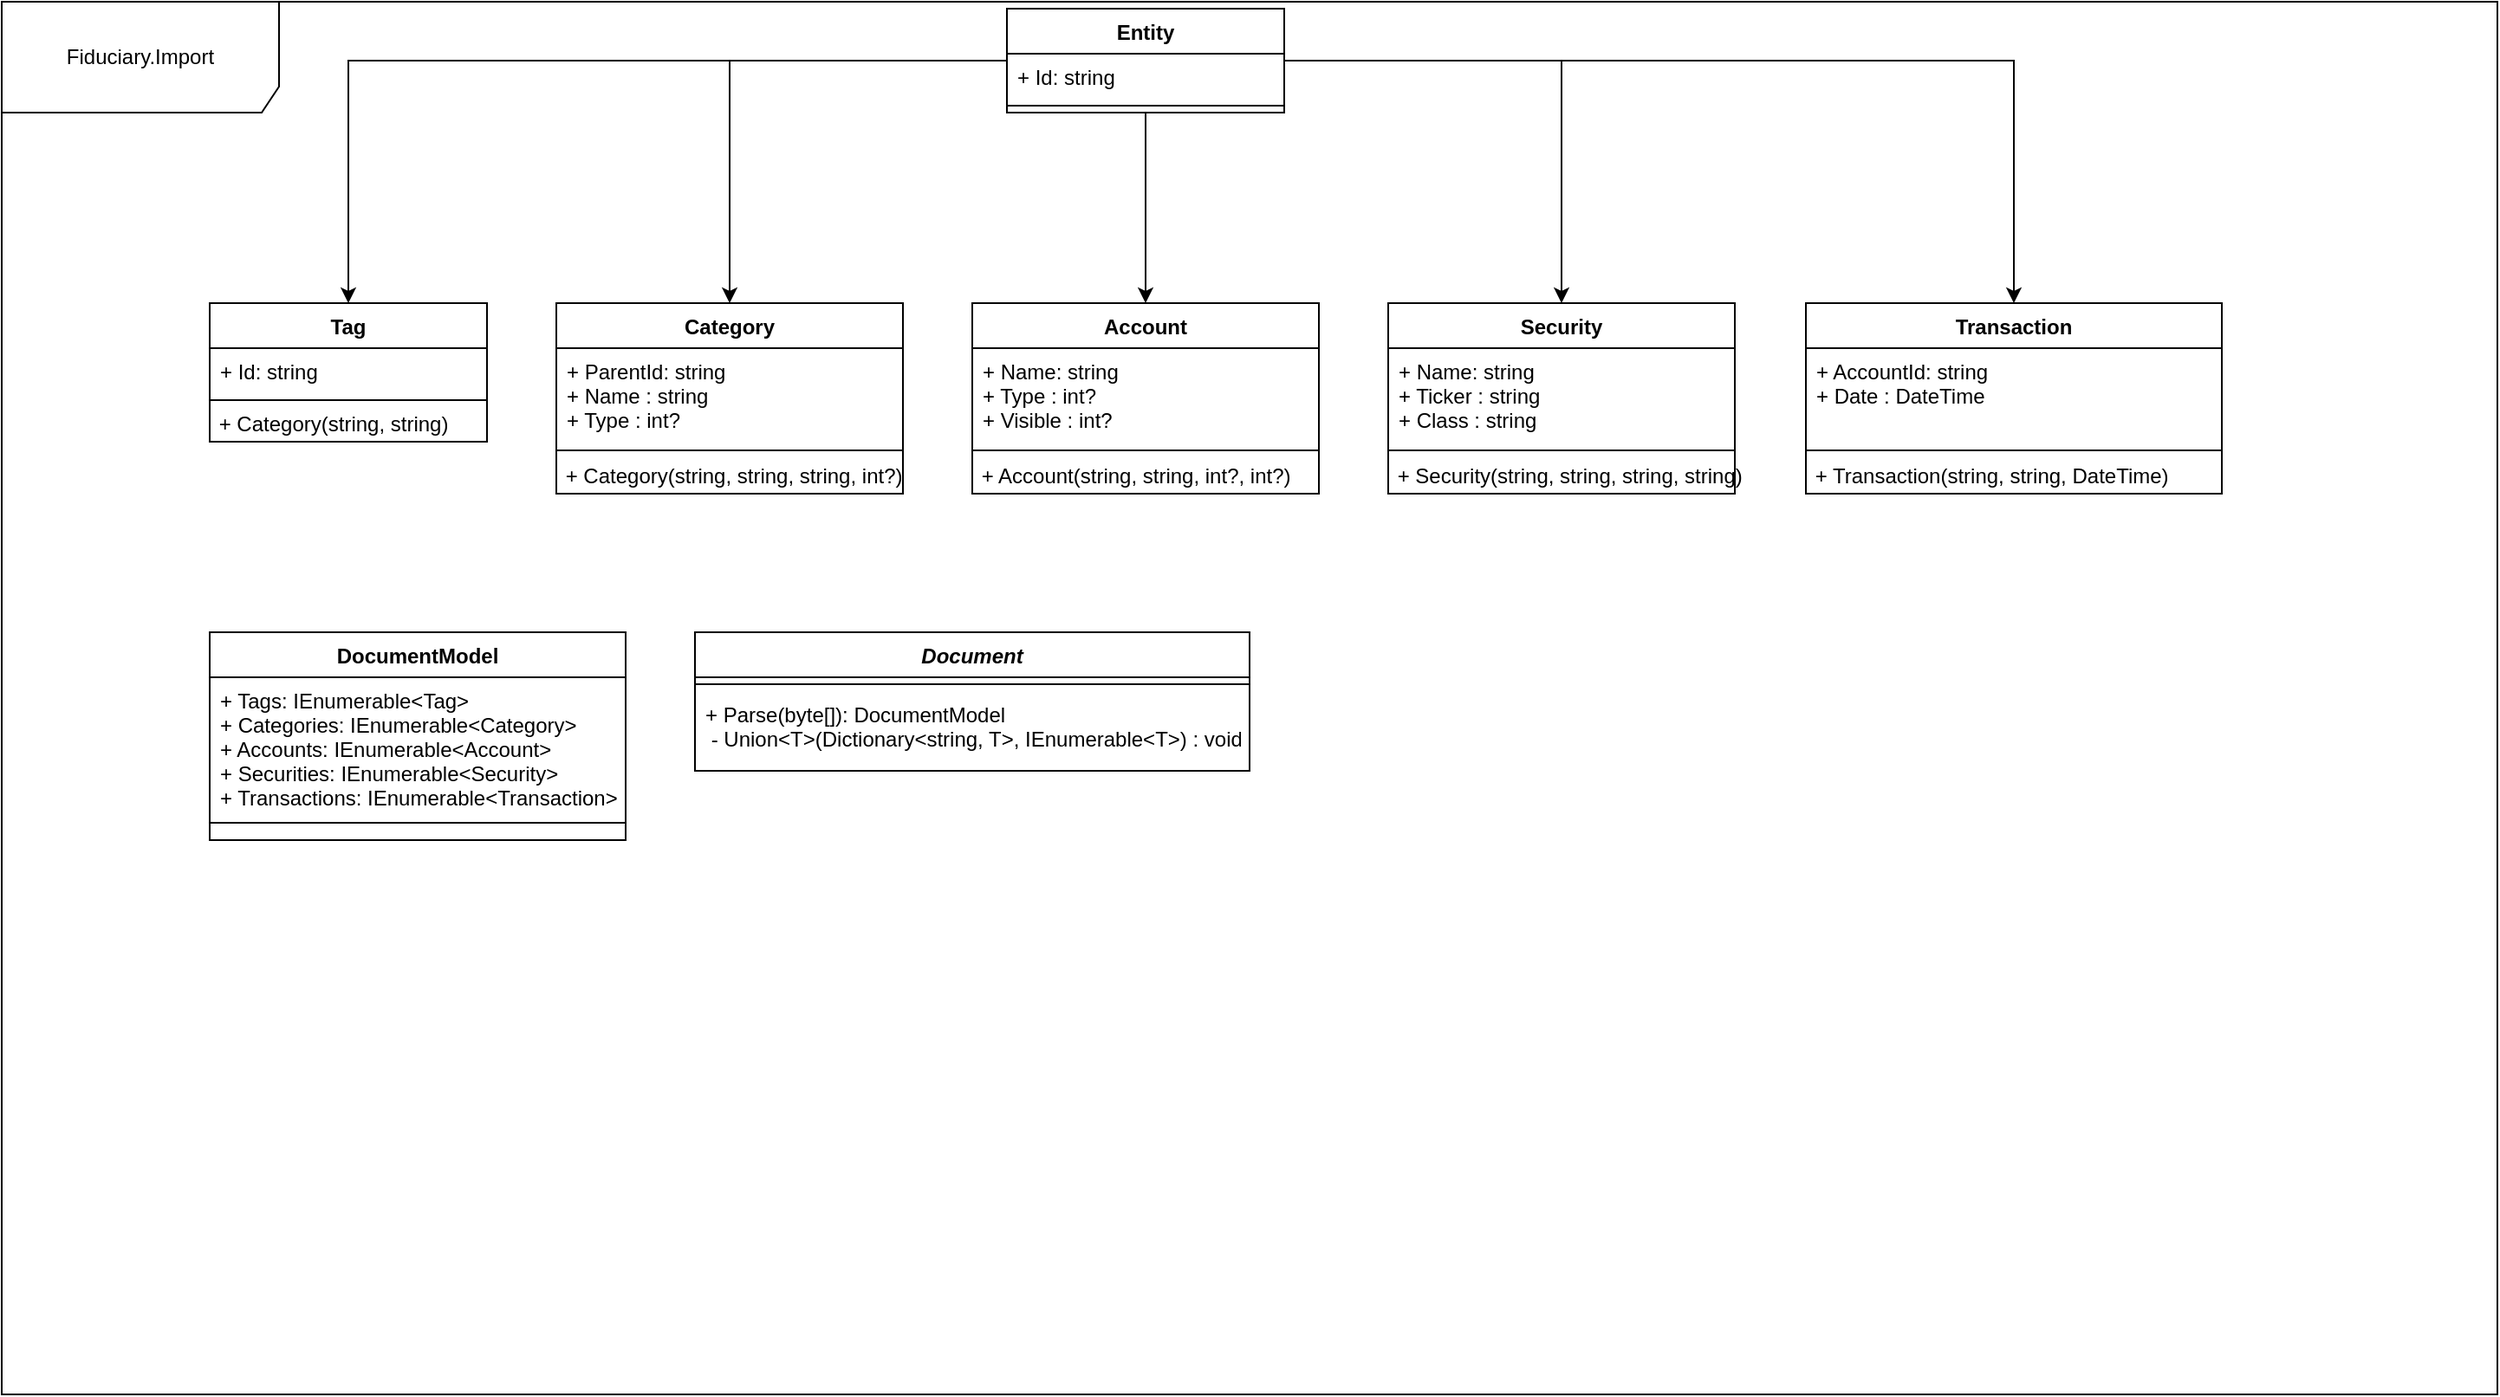 <mxfile version="15.0.6" type="github">
  <diagram id="C5RBs43oDa-KdzZeNtuy" name="PlaidAPI">
    <mxGraphModel dx="1483" dy="806" grid="1" gridSize="10" guides="1" tooltips="1" connect="1" arrows="1" fold="1" page="1" pageScale="1" pageWidth="827" pageHeight="1169" math="0" shadow="0">
      <root>
        <mxCell id="WIyWlLk6GJQsqaUBKTNV-0" />
        <mxCell id="WIyWlLk6GJQsqaUBKTNV-1" parent="WIyWlLk6GJQsqaUBKTNV-0" />
        <mxCell id="lR8Y6dJN8KCPC4A0Rhz--12" value="" style="edgeStyle=orthogonalEdgeStyle;rounded=0;orthogonalLoop=1;jettySize=auto;html=1;" edge="1" parent="WIyWlLk6GJQsqaUBKTNV-1" source="lR8Y6dJN8KCPC4A0Rhz--4" target="lR8Y6dJN8KCPC4A0Rhz--9">
          <mxGeometry relative="1" as="geometry" />
        </mxCell>
        <mxCell id="lR8Y6dJN8KCPC4A0Rhz--16" value="" style="edgeStyle=orthogonalEdgeStyle;rounded=0;orthogonalLoop=1;jettySize=auto;html=1;" edge="1" parent="WIyWlLk6GJQsqaUBKTNV-1" source="lR8Y6dJN8KCPC4A0Rhz--4" target="lR8Y6dJN8KCPC4A0Rhz--13">
          <mxGeometry relative="1" as="geometry" />
        </mxCell>
        <mxCell id="lR8Y6dJN8KCPC4A0Rhz--33" value="" style="edgeStyle=orthogonalEdgeStyle;rounded=0;orthogonalLoop=1;jettySize=auto;html=1;entryX=0.5;entryY=0;entryDx=0;entryDy=0;" edge="1" parent="WIyWlLk6GJQsqaUBKTNV-1" source="lR8Y6dJN8KCPC4A0Rhz--4" target="lR8Y6dJN8KCPC4A0Rhz--26">
          <mxGeometry relative="1" as="geometry">
            <mxPoint x="1040" y="120" as="targetPoint" />
          </mxGeometry>
        </mxCell>
        <mxCell id="lR8Y6dJN8KCPC4A0Rhz--41" value="" style="edgeStyle=orthogonalEdgeStyle;rounded=0;orthogonalLoop=1;jettySize=auto;html=1;entryX=0.5;entryY=0;entryDx=0;entryDy=0;" edge="1" parent="WIyWlLk6GJQsqaUBKTNV-1" source="lR8Y6dJN8KCPC4A0Rhz--4" target="lR8Y6dJN8KCPC4A0Rhz--34">
          <mxGeometry relative="1" as="geometry">
            <mxPoint x="1300" y="80" as="targetPoint" />
          </mxGeometry>
        </mxCell>
        <mxCell id="lR8Y6dJN8KCPC4A0Rhz--48" value="" style="edgeStyle=orthogonalEdgeStyle;rounded=0;orthogonalLoop=1;jettySize=auto;html=1;entryX=0.5;entryY=0;entryDx=0;entryDy=0;" edge="1" parent="WIyWlLk6GJQsqaUBKTNV-1" source="lR8Y6dJN8KCPC4A0Rhz--4" target="lR8Y6dJN8KCPC4A0Rhz--49">
          <mxGeometry relative="1" as="geometry">
            <mxPoint x="1480" y="210" as="targetPoint" />
          </mxGeometry>
        </mxCell>
        <mxCell id="lR8Y6dJN8KCPC4A0Rhz--4" value="Entity" style="swimlane;fontStyle=1;align=center;verticalAlign=top;childLayout=stackLayout;horizontal=1;startSize=26;horizontalStack=0;resizeParent=1;resizeParentMax=0;resizeLast=0;collapsible=1;marginBottom=0;" vertex="1" parent="WIyWlLk6GJQsqaUBKTNV-1">
          <mxGeometry x="700" y="40" width="160" height="60" as="geometry" />
        </mxCell>
        <mxCell id="lR8Y6dJN8KCPC4A0Rhz--5" value="+ Id: string" style="text;strokeColor=none;fillColor=none;align=left;verticalAlign=top;spacingLeft=4;spacingRight=4;overflow=hidden;rotatable=0;points=[[0,0.5],[1,0.5]];portConstraint=eastwest;" vertex="1" parent="lR8Y6dJN8KCPC4A0Rhz--4">
          <mxGeometry y="26" width="160" height="26" as="geometry" />
        </mxCell>
        <mxCell id="lR8Y6dJN8KCPC4A0Rhz--6" value="" style="line;strokeWidth=1;fillColor=none;align=left;verticalAlign=middle;spacingTop=-1;spacingLeft=3;spacingRight=3;rotatable=0;labelPosition=right;points=[];portConstraint=eastwest;" vertex="1" parent="lR8Y6dJN8KCPC4A0Rhz--4">
          <mxGeometry y="52" width="160" height="8" as="geometry" />
        </mxCell>
        <mxCell id="lR8Y6dJN8KCPC4A0Rhz--9" value="Tag" style="swimlane;fontStyle=1;align=center;verticalAlign=top;childLayout=stackLayout;horizontal=1;startSize=26;horizontalStack=0;resizeParent=1;resizeParentMax=0;resizeLast=0;collapsible=1;marginBottom=0;" vertex="1" parent="WIyWlLk6GJQsqaUBKTNV-1">
          <mxGeometry x="240" y="210" width="160" height="80" as="geometry" />
        </mxCell>
        <mxCell id="lR8Y6dJN8KCPC4A0Rhz--10" value="+ Id: string" style="text;strokeColor=none;fillColor=none;align=left;verticalAlign=top;spacingLeft=4;spacingRight=4;overflow=hidden;rotatable=0;points=[[0,0.5],[1,0.5]];portConstraint=eastwest;" vertex="1" parent="lR8Y6dJN8KCPC4A0Rhz--9">
          <mxGeometry y="26" width="160" height="26" as="geometry" />
        </mxCell>
        <mxCell id="lR8Y6dJN8KCPC4A0Rhz--11" value="" style="line;strokeWidth=1;fillColor=none;align=left;verticalAlign=middle;spacingTop=-1;spacingLeft=3;spacingRight=3;rotatable=0;labelPosition=right;points=[];portConstraint=eastwest;" vertex="1" parent="lR8Y6dJN8KCPC4A0Rhz--9">
          <mxGeometry y="52" width="160" height="8" as="geometry" />
        </mxCell>
        <mxCell id="lR8Y6dJN8KCPC4A0Rhz--25" value="&lt;div align=&quot;left&quot;&gt;&amp;nbsp;+ Category(string, string)&lt;/div&gt;" style="text;html=1;align=left;verticalAlign=middle;resizable=0;points=[];autosize=1;strokeColor=none;fillColor=none;" vertex="1" parent="lR8Y6dJN8KCPC4A0Rhz--9">
          <mxGeometry y="60" width="160" height="20" as="geometry" />
        </mxCell>
        <mxCell id="lR8Y6dJN8KCPC4A0Rhz--13" value="Category" style="swimlane;fontStyle=1;align=center;verticalAlign=top;childLayout=stackLayout;horizontal=1;startSize=26;horizontalStack=0;resizeParent=1;resizeParentMax=0;resizeLast=0;collapsible=1;marginBottom=0;" vertex="1" parent="WIyWlLk6GJQsqaUBKTNV-1">
          <mxGeometry x="440" y="210" width="200" height="110" as="geometry" />
        </mxCell>
        <mxCell id="lR8Y6dJN8KCPC4A0Rhz--14" value="+ ParentId: string&#xa;+ Name : string&#xa;+ Type : int?" style="text;strokeColor=none;fillColor=none;align=left;verticalAlign=top;spacingLeft=4;spacingRight=4;overflow=hidden;rotatable=0;points=[[0,0.5],[1,0.5]];portConstraint=eastwest;" vertex="1" parent="lR8Y6dJN8KCPC4A0Rhz--13">
          <mxGeometry y="26" width="200" height="54" as="geometry" />
        </mxCell>
        <mxCell id="lR8Y6dJN8KCPC4A0Rhz--15" value="" style="line;strokeWidth=1;fillColor=none;align=left;verticalAlign=middle;spacingTop=-1;spacingLeft=3;spacingRight=3;rotatable=0;labelPosition=right;points=[];portConstraint=eastwest;" vertex="1" parent="lR8Y6dJN8KCPC4A0Rhz--13">
          <mxGeometry y="80" width="200" height="10" as="geometry" />
        </mxCell>
        <mxCell id="lR8Y6dJN8KCPC4A0Rhz--24" value="&lt;div align=&quot;left&quot;&gt;&amp;nbsp;+ Category(string, string, string, int?)&lt;/div&gt;" style="text;html=1;align=left;verticalAlign=middle;resizable=0;points=[];autosize=1;strokeColor=none;fillColor=none;" vertex="1" parent="lR8Y6dJN8KCPC4A0Rhz--13">
          <mxGeometry y="90" width="200" height="20" as="geometry" />
        </mxCell>
        <mxCell id="lR8Y6dJN8KCPC4A0Rhz--26" value="Account" style="swimlane;fontStyle=1;align=center;verticalAlign=top;childLayout=stackLayout;horizontal=1;startSize=26;horizontalStack=0;resizeParent=1;resizeParentMax=0;resizeLast=0;collapsible=1;marginBottom=0;" vertex="1" parent="WIyWlLk6GJQsqaUBKTNV-1">
          <mxGeometry x="680" y="210" width="200" height="110" as="geometry" />
        </mxCell>
        <mxCell id="lR8Y6dJN8KCPC4A0Rhz--27" value="+ Name: string&#xa;+ Type : int?&#xa;+ Visible : int?" style="text;strokeColor=none;fillColor=none;align=left;verticalAlign=top;spacingLeft=4;spacingRight=4;overflow=hidden;rotatable=0;points=[[0,0.5],[1,0.5]];portConstraint=eastwest;" vertex="1" parent="lR8Y6dJN8KCPC4A0Rhz--26">
          <mxGeometry y="26" width="200" height="54" as="geometry" />
        </mxCell>
        <mxCell id="lR8Y6dJN8KCPC4A0Rhz--28" value="" style="line;strokeWidth=1;fillColor=none;align=left;verticalAlign=middle;spacingTop=-1;spacingLeft=3;spacingRight=3;rotatable=0;labelPosition=right;points=[];portConstraint=eastwest;" vertex="1" parent="lR8Y6dJN8KCPC4A0Rhz--26">
          <mxGeometry y="80" width="200" height="10" as="geometry" />
        </mxCell>
        <mxCell id="lR8Y6dJN8KCPC4A0Rhz--29" value="&lt;div align=&quot;left&quot;&gt;&amp;nbsp;+ Account(string, string, int?, int?)&lt;/div&gt;" style="text;html=1;align=left;verticalAlign=middle;resizable=0;points=[];autosize=1;strokeColor=none;fillColor=none;" vertex="1" parent="lR8Y6dJN8KCPC4A0Rhz--26">
          <mxGeometry y="90" width="200" height="20" as="geometry" />
        </mxCell>
        <mxCell id="lR8Y6dJN8KCPC4A0Rhz--34" value="Security" style="swimlane;fontStyle=1;align=center;verticalAlign=top;childLayout=stackLayout;horizontal=1;startSize=26;horizontalStack=0;resizeParent=1;resizeParentMax=0;resizeLast=0;collapsible=1;marginBottom=0;" vertex="1" parent="WIyWlLk6GJQsqaUBKTNV-1">
          <mxGeometry x="920" y="210" width="200" height="110" as="geometry" />
        </mxCell>
        <mxCell id="lR8Y6dJN8KCPC4A0Rhz--35" value="+ Name: string&#xa;+ Ticker : string&#xa;+ Class : string" style="text;strokeColor=none;fillColor=none;align=left;verticalAlign=top;spacingLeft=4;spacingRight=4;overflow=hidden;rotatable=0;points=[[0,0.5],[1,0.5]];portConstraint=eastwest;" vertex="1" parent="lR8Y6dJN8KCPC4A0Rhz--34">
          <mxGeometry y="26" width="200" height="54" as="geometry" />
        </mxCell>
        <mxCell id="lR8Y6dJN8KCPC4A0Rhz--36" value="" style="line;strokeWidth=1;fillColor=none;align=left;verticalAlign=middle;spacingTop=-1;spacingLeft=3;spacingRight=3;rotatable=0;labelPosition=right;points=[];portConstraint=eastwest;" vertex="1" parent="lR8Y6dJN8KCPC4A0Rhz--34">
          <mxGeometry y="80" width="200" height="10" as="geometry" />
        </mxCell>
        <mxCell id="lR8Y6dJN8KCPC4A0Rhz--37" value="&lt;div align=&quot;left&quot;&gt;&amp;nbsp;+ Security(string, string, string, string)&lt;/div&gt;" style="text;html=1;align=left;verticalAlign=middle;resizable=0;points=[];autosize=1;strokeColor=none;fillColor=none;" vertex="1" parent="lR8Y6dJN8KCPC4A0Rhz--34">
          <mxGeometry y="90" width="200" height="20" as="geometry" />
        </mxCell>
        <mxCell id="lR8Y6dJN8KCPC4A0Rhz--49" value="Transaction" style="swimlane;fontStyle=1;align=center;verticalAlign=top;childLayout=stackLayout;horizontal=1;startSize=26;horizontalStack=0;resizeParent=1;resizeParentMax=0;resizeLast=0;collapsible=1;marginBottom=0;" vertex="1" parent="WIyWlLk6GJQsqaUBKTNV-1">
          <mxGeometry x="1161" y="210" width="240" height="110" as="geometry" />
        </mxCell>
        <mxCell id="lR8Y6dJN8KCPC4A0Rhz--50" value="+ AccountId: string&#xa;+ Date : DateTime" style="text;strokeColor=none;fillColor=none;align=left;verticalAlign=top;spacingLeft=4;spacingRight=4;overflow=hidden;rotatable=0;points=[[0,0.5],[1,0.5]];portConstraint=eastwest;" vertex="1" parent="lR8Y6dJN8KCPC4A0Rhz--49">
          <mxGeometry y="26" width="240" height="54" as="geometry" />
        </mxCell>
        <mxCell id="lR8Y6dJN8KCPC4A0Rhz--51" value="" style="line;strokeWidth=1;fillColor=none;align=left;verticalAlign=middle;spacingTop=-1;spacingLeft=3;spacingRight=3;rotatable=0;labelPosition=right;points=[];portConstraint=eastwest;" vertex="1" parent="lR8Y6dJN8KCPC4A0Rhz--49">
          <mxGeometry y="80" width="240" height="10" as="geometry" />
        </mxCell>
        <mxCell id="lR8Y6dJN8KCPC4A0Rhz--52" value="&lt;div align=&quot;left&quot;&gt;&amp;nbsp;+ Transaction(string, string, DateTime)&lt;/div&gt;" style="text;html=1;align=left;verticalAlign=middle;resizable=0;points=[];autosize=1;strokeColor=none;fillColor=none;" vertex="1" parent="lR8Y6dJN8KCPC4A0Rhz--49">
          <mxGeometry y="90" width="240" height="20" as="geometry" />
        </mxCell>
        <mxCell id="lR8Y6dJN8KCPC4A0Rhz--53" value="&lt;div&gt;Fiduciary.Import&lt;/div&gt;" style="shape=umlFrame;whiteSpace=wrap;html=1;width=160;height=64;" vertex="1" parent="WIyWlLk6GJQsqaUBKTNV-1">
          <mxGeometry x="120" y="36" width="1440" height="804" as="geometry" />
        </mxCell>
        <mxCell id="lR8Y6dJN8KCPC4A0Rhz--55" value="DocumentModel" style="swimlane;fontStyle=1;align=center;verticalAlign=top;childLayout=stackLayout;horizontal=1;startSize=26;horizontalStack=0;resizeParent=1;resizeParentMax=0;resizeLast=0;collapsible=1;marginBottom=0;" vertex="1" parent="WIyWlLk6GJQsqaUBKTNV-1">
          <mxGeometry x="240" y="400" width="240" height="120" as="geometry" />
        </mxCell>
        <mxCell id="lR8Y6dJN8KCPC4A0Rhz--56" value="+ Tags: IEnumerable&lt;Tag&gt;&#xa;+ Categories: IEnumerable&lt;Category&gt;&#xa;+ Accounts: IEnumerable&lt;Account&gt;&#xa;+ Securities: IEnumerable&lt;Security&gt;&#xa;+ Transactions: IEnumerable&lt;Transaction&gt;" style="text;strokeColor=none;fillColor=none;align=left;verticalAlign=top;spacingLeft=4;spacingRight=4;overflow=hidden;rotatable=0;points=[[0,0.5],[1,0.5]];portConstraint=eastwest;" vertex="1" parent="lR8Y6dJN8KCPC4A0Rhz--55">
          <mxGeometry y="26" width="240" height="74" as="geometry" />
        </mxCell>
        <mxCell id="lR8Y6dJN8KCPC4A0Rhz--57" value="" style="line;strokeWidth=1;fillColor=none;align=left;verticalAlign=middle;spacingTop=-1;spacingLeft=3;spacingRight=3;rotatable=0;labelPosition=right;points=[];portConstraint=eastwest;" vertex="1" parent="lR8Y6dJN8KCPC4A0Rhz--55">
          <mxGeometry y="100" width="240" height="20" as="geometry" />
        </mxCell>
        <mxCell id="lR8Y6dJN8KCPC4A0Rhz--59" value="Document" style="swimlane;fontStyle=3;align=center;verticalAlign=top;childLayout=stackLayout;horizontal=1;startSize=26;horizontalStack=0;resizeParent=1;resizeParentMax=0;resizeLast=0;collapsible=1;marginBottom=0;" vertex="1" parent="WIyWlLk6GJQsqaUBKTNV-1">
          <mxGeometry x="520" y="400" width="320" height="80" as="geometry">
            <mxRectangle x="520" y="400" width="90" height="26" as="alternateBounds" />
          </mxGeometry>
        </mxCell>
        <mxCell id="lR8Y6dJN8KCPC4A0Rhz--61" value="" style="line;strokeWidth=1;fillColor=none;align=left;verticalAlign=middle;spacingTop=-1;spacingLeft=3;spacingRight=3;rotatable=0;labelPosition=right;points=[];portConstraint=eastwest;" vertex="1" parent="lR8Y6dJN8KCPC4A0Rhz--59">
          <mxGeometry y="26" width="320" height="8" as="geometry" />
        </mxCell>
        <mxCell id="lR8Y6dJN8KCPC4A0Rhz--62" value="+ Parse(byte[]): DocumentModel&#xa; - Union&lt;T&gt;(Dictionary&lt;string, T&gt;, IEnumerable&lt;T&gt;) : void" style="text;strokeColor=none;fillColor=none;align=left;verticalAlign=top;spacingLeft=4;spacingRight=4;overflow=hidden;rotatable=0;points=[[0,0.5],[1,0.5]];portConstraint=eastwest;" vertex="1" parent="lR8Y6dJN8KCPC4A0Rhz--59">
          <mxGeometry y="34" width="320" height="46" as="geometry" />
        </mxCell>
      </root>
    </mxGraphModel>
  </diagram>
</mxfile>
